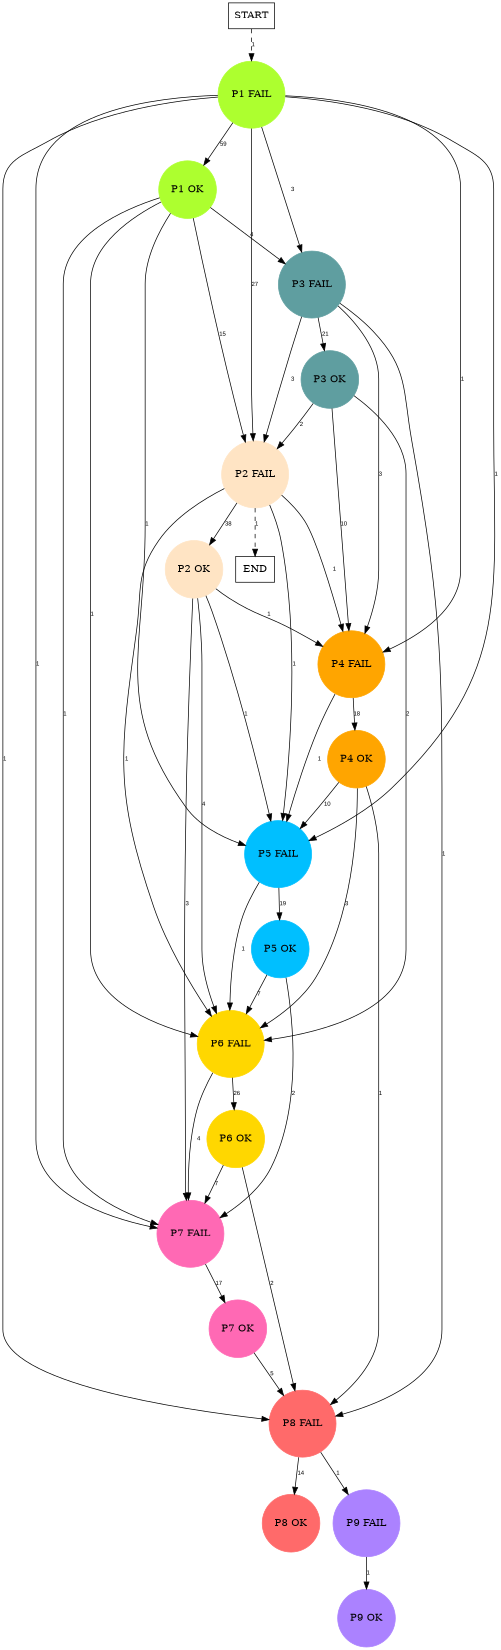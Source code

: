 digraph graphname {
	dpi = 150
	size="16,11!";
	margin = 0;
"P1 FAIL" [shape=circle, color=greenyellow, style=filled]"P1 OK" [shape=circle, color=greenyellow, style=filled]"P3 FAIL" [shape=circle, color=cadetblue, style=filled]"P2 FAIL" [shape=circle, color=bisque, style=filled]"P4 FAIL" [shape=circle, color=orange, style=filled]"P5 FAIL" [shape=circle, color=deepskyblue, style=filled]"P6 FAIL" [shape=circle, color=gold, style=filled]"P7 FAIL" [shape=circle, color=hotpink, style=filled]"P8 FAIL" [shape=circle, color=indianred1, style=filled]"P2 OK" [shape=circle, color=bisque, style=filled]"P3 OK" [shape=circle, color=cadetblue, style=filled]"P4 OK" [shape=circle, color=orange, style=filled]"P5 OK" [shape=circle, color=deepskyblue, style=filled]"P6 OK" [shape=circle, color=gold, style=filled]"P7 OK" [shape=circle, color=hotpink, style=filled]"P8 OK" [shape=circle, color=indianred1, style=filled]"P9 FAIL" [shape=circle, color=mediumpurple1, style=filled]"P9 OK" [shape=circle, color=mediumpurple1, style=filled]"START" [shape=box, fillcolor=white, style=filled, color=black]"END" [shape=box, fillcolor=white, style=filled, color=black]"P1 FAIL" -> "P1 OK" [ label ="59" labelfloat=false fontname="Arial" fontsize=8]
"P1 FAIL" -> "P3 FAIL" [ label ="3" labelfloat=false fontname="Arial" fontsize=8]
"P1 FAIL" -> "P2 FAIL" [ label ="27" labelfloat=false fontname="Arial" fontsize=8]
"P1 FAIL" -> "P4 FAIL" [ label ="1" labelfloat=false fontname="Arial" fontsize=8]
"P1 FAIL" -> "P5 FAIL" [ label ="1" labelfloat=false fontname="Arial" fontsize=8]
"P1 FAIL" -> "P7 FAIL" [ label ="1" labelfloat=false fontname="Arial" fontsize=8]
"P1 FAIL" -> "P8 FAIL" [ label ="1" labelfloat=false fontname="Arial" fontsize=8]
"P1 OK" -> "P3 FAIL" [ label ="4" labelfloat=false fontname="Arial" fontsize=8]
"P1 OK" -> "P2 FAIL" [ label ="15" labelfloat=false fontname="Arial" fontsize=8]
"P1 OK" -> "P5 FAIL" [ label ="1" labelfloat=false fontname="Arial" fontsize=8]
"P1 OK" -> "P6 FAIL" [ label ="1" labelfloat=false fontname="Arial" fontsize=8]
"P1 OK" -> "P7 FAIL" [ label ="1" labelfloat=false fontname="Arial" fontsize=8]
"P3 FAIL" -> "P2 FAIL" [ label ="3" labelfloat=false fontname="Arial" fontsize=8]
"P3 FAIL" -> "P4 FAIL" [ label ="3" labelfloat=false fontname="Arial" fontsize=8]
"P3 FAIL" -> "P8 FAIL" [ label ="1" labelfloat=false fontname="Arial" fontsize=8]
"P3 FAIL" -> "P3 OK" [ label ="21" labelfloat=false fontname="Arial" fontsize=8]
"P2 FAIL" -> "P4 FAIL" [ label ="1" labelfloat=false fontname="Arial" fontsize=8]
"P2 FAIL" -> "P5 FAIL" [ label ="1" labelfloat=false fontname="Arial" fontsize=8]
"P2 FAIL" -> "P6 FAIL" [ label ="1" labelfloat=false fontname="Arial" fontsize=8]
"P2 FAIL" -> "P2 OK" [ label ="38" labelfloat=false fontname="Arial" fontsize=8]
"P2 FAIL" -> "END" [ style = dashed label ="1" labelfloat=false fontname="Arial" fontsize=8]
"P4 FAIL" -> "P5 FAIL" [ label ="1" labelfloat=false fontname="Arial" fontsize=8]
"P4 FAIL" -> "P4 OK" [ label ="18" labelfloat=false fontname="Arial" fontsize=8]
"P5 FAIL" -> "P6 FAIL" [ label ="1" labelfloat=false fontname="Arial" fontsize=8]
"P5 FAIL" -> "P5 OK" [ label ="19" labelfloat=false fontname="Arial" fontsize=8]
"P6 FAIL" -> "P7 FAIL" [ label ="4" labelfloat=false fontname="Arial" fontsize=8]
"P6 FAIL" -> "P6 OK" [ label ="26" labelfloat=false fontname="Arial" fontsize=8]
"P7 FAIL" -> "P7 OK" [ label ="17" labelfloat=false fontname="Arial" fontsize=8]
"P8 FAIL" -> "P8 OK" [ label ="14" labelfloat=false fontname="Arial" fontsize=8]
"P8 FAIL" -> "P9 FAIL" [ label ="1" labelfloat=false fontname="Arial" fontsize=8]
"P2 OK" -> "P4 FAIL" [ label ="1" labelfloat=false fontname="Arial" fontsize=8]
"P2 OK" -> "P5 FAIL" [ label ="1" labelfloat=false fontname="Arial" fontsize=8]
"P2 OK" -> "P6 FAIL" [ label ="4" labelfloat=false fontname="Arial" fontsize=8]
"P2 OK" -> "P7 FAIL" [ label ="3" labelfloat=false fontname="Arial" fontsize=8]
"P3 OK" -> "P2 FAIL" [ label ="2" labelfloat=false fontname="Arial" fontsize=8]
"P3 OK" -> "P4 FAIL" [ label ="10" labelfloat=false fontname="Arial" fontsize=8]
"P3 OK" -> "P6 FAIL" [ label ="2" labelfloat=false fontname="Arial" fontsize=8]
"P4 OK" -> "P5 FAIL" [ label ="10" labelfloat=false fontname="Arial" fontsize=8]
"P4 OK" -> "P6 FAIL" [ label ="3" labelfloat=false fontname="Arial" fontsize=8]
"P4 OK" -> "P8 FAIL" [ label ="1" labelfloat=false fontname="Arial" fontsize=8]
"P5 OK" -> "P6 FAIL" [ label ="7" labelfloat=false fontname="Arial" fontsize=8]
"P5 OK" -> "P7 FAIL" [ label ="2" labelfloat=false fontname="Arial" fontsize=8]
"P6 OK" -> "P7 FAIL" [ label ="7" labelfloat=false fontname="Arial" fontsize=8]
"P6 OK" -> "P8 FAIL" [ label ="2" labelfloat=false fontname="Arial" fontsize=8]
"P7 OK" -> "P8 FAIL" [ label ="5" labelfloat=false fontname="Arial" fontsize=8]
"P9 FAIL" -> "P9 OK" [ label ="1" labelfloat=false fontname="Arial" fontsize=8]
"START" -> "P1 FAIL" [ style = dashed label ="1" labelfloat=false fontname="Arial" fontsize=8]
}